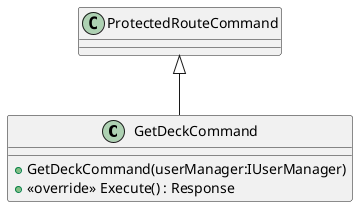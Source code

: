 @startuml
class GetDeckCommand {
    + GetDeckCommand(userManager:IUserManager)
    + <<override>> Execute() : Response
}
ProtectedRouteCommand <|-- GetDeckCommand
@enduml
